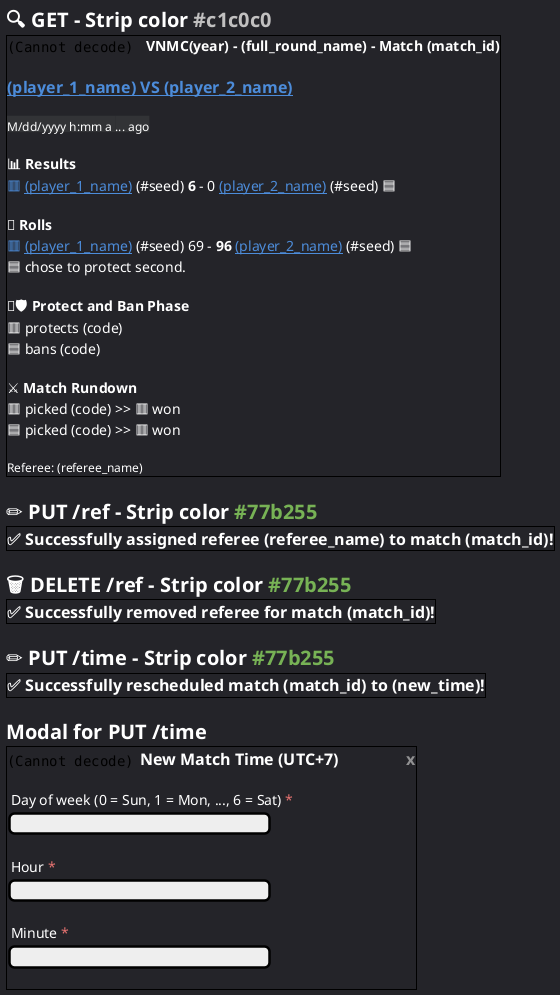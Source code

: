 @startsalt match
	<style>
		saltDiagram {
			BackgroundColor #242429
		}
	</style>
	{
		= <color:#ffffff>🔍 GET - Strip color <color:#c1c0c0><size:16>#c1c0c0
		{+
			<img:../logo.png>    <b><color:#ffffff><size:14>VNMC(year) - (full_round_name) - Match (match_id)
			.
			<b><color:#4c8cda><size:16>__(player_1_name) VS (player_2_name)__
			.
			<color:#ffffff><back:#323336>M/dd/yyyy h:mm a <color:#ffffff><back:#323336>... ago /' discord's US formatting. for notation definitions refer: https://date-fns.org/v4.1.0/docs/format '/
			.
			<b><color:#ffffff><size:14>📊 Results
			<color:#4c8cda><size:14>🟥 __(player_1_name)__ <color:#ffffff>(#seed) **6** - 0 <color:#4c8cda>__(player_2_name)__ <color:#ffffff>(#seed) 🟦
			.
			<b><color:#ffffff><size:14>🎲 Rolls
			<color:#4c8cda><size:14>🟥 __(player_1_name)__ <color:#ffffff>(#seed) 69 - **96** <color:#4c8cda>__(player_2_name)__ <color:#ffffff>(#seed) 🟦
			<color:#ffffff><size:14>🟦 chose to protect second.
			.
			<b><color:#ffffff><size:14>🚫🛡️ Protect and Ban Phase
			<color:#ffffff><size:14>🟥 protects (code)
			<color:#ffffff><size:14>🟦 bans (code)
			/' rest of protects and bans '/
			.
			<b><color:#ffffff><size:14>⚔️ Match Rundown
			<color:#ffffff><size:14>🟥 picked (code) >> 🟥 won
			<color:#ffffff><size:14>🟦 picked (code) >> 🟥 won
			/' rest of picks '/
			.
			<color:#ffffff><size:12>Referee: (referee_name)
		}
		.
		= <color:#ffffff>✏️ PUT /ref - Strip color <color:#77b255><size:16>#77b255
		{+
			<b><color:#ffffff><size:16>✅ Successfully assigned referee (referee_name) to match (match_id)!
		}
		.
		= <color:#ffffff>🗑️ DELETE /ref - Strip color <color:#77b255><size:16>#77b255
		{+
			<b><color:#ffffff><size:16>✅ Successfully removed referee for match (match_id)!
		}
		.
		= <color:#ffffff>✏️ PUT /time - Strip color <color:#77b255><size:16>#77b255
		{+
			<b><color:#ffffff><size:16>✅ Successfully rescheduled match (match_id) to (new_time)!
		}
		.
		= <color:#ffffff>Modal for PUT /time
		{+
			<img:../logo.png>  <b><color:#ffffff><size:16>New Match Time (UTC+7)			<color:#919192><size:16>x
			.
			<color:#ffffff><size:14> Day of week (0 = Sun, 1 = Mon, ..., 6 = Sat) <color:#e67270>*
			[                                ]
			.
			<color:#ffffff><size:14> Hour <color:#e67270>*
			[                                ]
			.
			<color:#ffffff><size:14> Minute <color:#e67270>*
			[                                ]
			.
			/' . | <color:#899df3>Cancel  [<color:#5964f2>Submit] '/
		}
	}
@endsalt